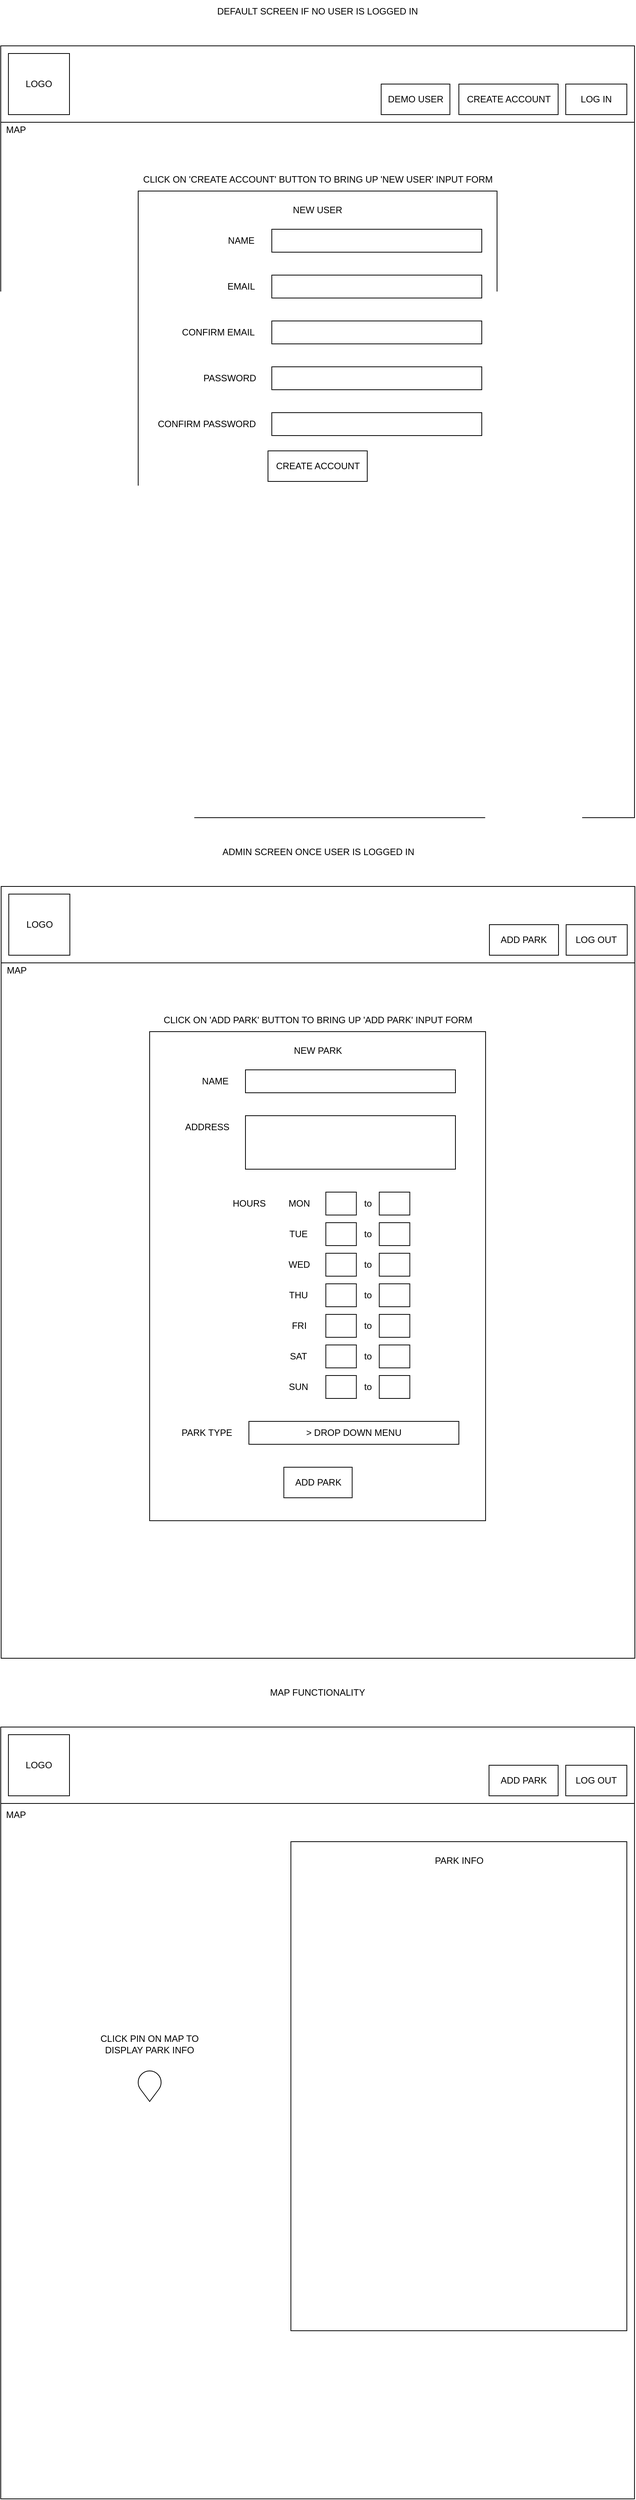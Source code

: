 <mxfile version="17.4.0" type="github">
  <diagram id="nZSB4Murl1Hl1DL9vQNt" name="Page-1">
    <mxGraphModel dx="1422" dy="727" grid="1" gridSize="10" guides="1" tooltips="1" connect="1" arrows="1" fold="1" page="1" pageScale="1" pageWidth="850" pageHeight="1100" math="0" shadow="0">
      <root>
        <mxCell id="0" />
        <mxCell id="1" parent="0" />
        <mxCell id="5viS-5EumuLUKx2FRzl0-1" value="" style="rounded=0;whiteSpace=wrap;html=1;" parent="1" vertex="1">
          <mxGeometry x="10" y="180" width="830" height="910" as="geometry" />
        </mxCell>
        <mxCell id="5viS-5EumuLUKx2FRzl0-3" value="" style="rounded=0;whiteSpace=wrap;html=1;" parent="1" vertex="1">
          <mxGeometry x="10" y="80" width="830" height="100" as="geometry" />
        </mxCell>
        <mxCell id="5viS-5EumuLUKx2FRzl0-4" value="" style="whiteSpace=wrap;html=1;aspect=fixed;" parent="1" vertex="1">
          <mxGeometry x="20" y="90" width="80" height="80" as="geometry" />
        </mxCell>
        <mxCell id="5viS-5EumuLUKx2FRzl0-5" value="LOGO" style="text;html=1;strokeColor=none;fillColor=none;align=center;verticalAlign=middle;whiteSpace=wrap;rounded=0;" parent="1" vertex="1">
          <mxGeometry x="30" y="115" width="60" height="30" as="geometry" />
        </mxCell>
        <mxCell id="5viS-5EumuLUKx2FRzl0-6" value="" style="rounded=0;whiteSpace=wrap;html=1;" parent="1" vertex="1">
          <mxGeometry x="750" y="130" width="80" height="40" as="geometry" />
        </mxCell>
        <mxCell id="5viS-5EumuLUKx2FRzl0-7" value="LOG IN" style="text;html=1;strokeColor=none;fillColor=none;align=center;verticalAlign=middle;whiteSpace=wrap;rounded=0;" parent="1" vertex="1">
          <mxGeometry x="765" y="140" width="50" height="20" as="geometry" />
        </mxCell>
        <mxCell id="5viS-5EumuLUKx2FRzl0-8" value="" style="rounded=0;whiteSpace=wrap;html=1;" parent="1" vertex="1">
          <mxGeometry x="610" y="130" width="130" height="40" as="geometry" />
        </mxCell>
        <mxCell id="5viS-5EumuLUKx2FRzl0-9" value="CREATE ACCOUNT" style="text;html=1;strokeColor=none;fillColor=none;align=center;verticalAlign=middle;whiteSpace=wrap;rounded=0;" parent="1" vertex="1">
          <mxGeometry x="617.5" y="140" width="115" height="20" as="geometry" />
        </mxCell>
        <mxCell id="5viS-5EumuLUKx2FRzl0-12" value="" style="rounded=0;whiteSpace=wrap;html=1;" parent="1" vertex="1">
          <mxGeometry x="190" y="270" width="470" height="400" as="geometry" />
        </mxCell>
        <mxCell id="5viS-5EumuLUKx2FRzl0-13" value="NEW USER" style="text;html=1;strokeColor=none;fillColor=none;align=center;verticalAlign=middle;whiteSpace=wrap;rounded=0;" parent="1" vertex="1">
          <mxGeometry x="375" y="280" width="100" height="30" as="geometry" />
        </mxCell>
        <mxCell id="5viS-5EumuLUKx2FRzl0-14" value="" style="rounded=0;whiteSpace=wrap;html=1;" parent="1" vertex="1">
          <mxGeometry x="365" y="320" width="275" height="30" as="geometry" />
        </mxCell>
        <mxCell id="5viS-5EumuLUKx2FRzl0-15" value="" style="rounded=0;whiteSpace=wrap;html=1;" parent="1" vertex="1">
          <mxGeometry x="365" y="380" width="275" height="30" as="geometry" />
        </mxCell>
        <mxCell id="5viS-5EumuLUKx2FRzl0-16" value="" style="rounded=0;whiteSpace=wrap;html=1;" parent="1" vertex="1">
          <mxGeometry x="365" y="440" width="275" height="30" as="geometry" />
        </mxCell>
        <mxCell id="5viS-5EumuLUKx2FRzl0-17" value="" style="rounded=0;whiteSpace=wrap;html=1;" parent="1" vertex="1">
          <mxGeometry x="365" y="500" width="275" height="30" as="geometry" />
        </mxCell>
        <mxCell id="5viS-5EumuLUKx2FRzl0-19" value="NAME" style="text;html=1;strokeColor=none;fillColor=none;align=center;verticalAlign=middle;whiteSpace=wrap;rounded=0;" parent="1" vertex="1">
          <mxGeometry x="300" y="320" width="50" height="30" as="geometry" />
        </mxCell>
        <mxCell id="5viS-5EumuLUKx2FRzl0-20" value="EMAIL" style="text;html=1;strokeColor=none;fillColor=none;align=center;verticalAlign=middle;whiteSpace=wrap;rounded=0;" parent="1" vertex="1">
          <mxGeometry x="300" y="380" width="50" height="30" as="geometry" />
        </mxCell>
        <mxCell id="5viS-5EumuLUKx2FRzl0-21" value="CONFIRM EMAIL" style="text;html=1;strokeColor=none;fillColor=none;align=center;verticalAlign=middle;whiteSpace=wrap;rounded=0;" parent="1" vertex="1">
          <mxGeometry x="240" y="440" width="110" height="30" as="geometry" />
        </mxCell>
        <mxCell id="5viS-5EumuLUKx2FRzl0-22" value="PASSWORD" style="text;html=1;strokeColor=none;fillColor=none;align=center;verticalAlign=middle;whiteSpace=wrap;rounded=0;" parent="1" vertex="1">
          <mxGeometry x="270" y="500" width="80" height="30" as="geometry" />
        </mxCell>
        <mxCell id="5viS-5EumuLUKx2FRzl0-23" value="" style="rounded=0;whiteSpace=wrap;html=1;" parent="1" vertex="1">
          <mxGeometry x="365" y="560" width="275" height="30" as="geometry" />
        </mxCell>
        <mxCell id="5viS-5EumuLUKx2FRzl0-24" value="CONFIRM PASSWORD" style="text;html=1;strokeColor=none;fillColor=none;align=center;verticalAlign=middle;whiteSpace=wrap;rounded=0;" parent="1" vertex="1">
          <mxGeometry x="210" y="560" width="140" height="30" as="geometry" />
        </mxCell>
        <mxCell id="5viS-5EumuLUKx2FRzl0-25" value="" style="rounded=0;whiteSpace=wrap;html=1;" parent="1" vertex="1">
          <mxGeometry x="360" y="610" width="130" height="40" as="geometry" />
        </mxCell>
        <mxCell id="5viS-5EumuLUKx2FRzl0-26" value="CREATE ACCOUNT" style="text;html=1;strokeColor=none;fillColor=none;align=center;verticalAlign=middle;whiteSpace=wrap;rounded=0;" parent="1" vertex="1">
          <mxGeometry x="367.5" y="620" width="115" height="20" as="geometry" />
        </mxCell>
        <mxCell id="2tSaComDPGGrtQOq0Lqq-1" value="CLICK ON &#39;CREATE ACCOUNT&#39; BUTTON TO BRING UP &#39;NEW USER&#39; INPUT FORM" style="text;html=1;strokeColor=none;fillColor=none;align=center;verticalAlign=middle;whiteSpace=wrap;rounded=0;" vertex="1" parent="1">
          <mxGeometry x="188" y="240" width="475" height="30" as="geometry" />
        </mxCell>
        <mxCell id="2tSaComDPGGrtQOq0Lqq-2" value="DEFAULT SCREEN IF NO USER IS LOGGED IN" style="text;html=1;strokeColor=none;fillColor=none;align=center;verticalAlign=middle;whiteSpace=wrap;rounded=0;" vertex="1" parent="1">
          <mxGeometry x="285" y="20" width="280" height="30" as="geometry" />
        </mxCell>
        <mxCell id="2tSaComDPGGrtQOq0Lqq-3" value="MAP" style="text;html=1;strokeColor=none;fillColor=none;align=center;verticalAlign=middle;whiteSpace=wrap;rounded=0;" vertex="1" parent="1">
          <mxGeometry x="10" y="180" width="40" height="20" as="geometry" />
        </mxCell>
        <mxCell id="2tSaComDPGGrtQOq0Lqq-4" value="" style="rounded=0;whiteSpace=wrap;html=1;" vertex="1" parent="1">
          <mxGeometry x="10.5" y="1280" width="830" height="910" as="geometry" />
        </mxCell>
        <mxCell id="2tSaComDPGGrtQOq0Lqq-5" value="" style="rounded=0;whiteSpace=wrap;html=1;" vertex="1" parent="1">
          <mxGeometry x="10.5" y="1180" width="830" height="100" as="geometry" />
        </mxCell>
        <mxCell id="2tSaComDPGGrtQOq0Lqq-6" value="" style="whiteSpace=wrap;html=1;aspect=fixed;" vertex="1" parent="1">
          <mxGeometry x="20.5" y="1190" width="80" height="80" as="geometry" />
        </mxCell>
        <mxCell id="2tSaComDPGGrtQOq0Lqq-7" value="LOGO" style="text;html=1;strokeColor=none;fillColor=none;align=center;verticalAlign=middle;whiteSpace=wrap;rounded=0;" vertex="1" parent="1">
          <mxGeometry x="30.5" y="1215" width="60" height="30" as="geometry" />
        </mxCell>
        <mxCell id="2tSaComDPGGrtQOq0Lqq-8" value="" style="rounded=0;whiteSpace=wrap;html=1;" vertex="1" parent="1">
          <mxGeometry x="750.5" y="1230" width="80" height="40" as="geometry" />
        </mxCell>
        <mxCell id="2tSaComDPGGrtQOq0Lqq-9" value="LOG OUT" style="text;html=1;strokeColor=none;fillColor=none;align=center;verticalAlign=middle;whiteSpace=wrap;rounded=0;" vertex="1" parent="1">
          <mxGeometry x="762.25" y="1240" width="55.5" height="20" as="geometry" />
        </mxCell>
        <mxCell id="2tSaComDPGGrtQOq0Lqq-10" value="" style="rounded=0;whiteSpace=wrap;html=1;" vertex="1" parent="1">
          <mxGeometry x="650" y="1230" width="90.5" height="40" as="geometry" />
        </mxCell>
        <mxCell id="2tSaComDPGGrtQOq0Lqq-11" value="ADD PARK" style="text;html=1;strokeColor=none;fillColor=none;align=center;verticalAlign=middle;whiteSpace=wrap;rounded=0;" vertex="1" parent="1">
          <mxGeometry x="659.25" y="1240" width="72" height="20" as="geometry" />
        </mxCell>
        <mxCell id="2tSaComDPGGrtQOq0Lqq-12" value="" style="rounded=0;whiteSpace=wrap;html=1;" vertex="1" parent="1">
          <mxGeometry x="205" y="1370" width="440" height="640" as="geometry" />
        </mxCell>
        <mxCell id="2tSaComDPGGrtQOq0Lqq-13" value="NEW PARK" style="text;html=1;strokeColor=none;fillColor=none;align=center;verticalAlign=middle;whiteSpace=wrap;rounded=0;" vertex="1" parent="1">
          <mxGeometry x="383" y="1380" width="84.5" height="30" as="geometry" />
        </mxCell>
        <mxCell id="2tSaComDPGGrtQOq0Lqq-14" value="" style="rounded=0;whiteSpace=wrap;html=1;" vertex="1" parent="1">
          <mxGeometry x="330.5" y="1420" width="275" height="30" as="geometry" />
        </mxCell>
        <mxCell id="2tSaComDPGGrtQOq0Lqq-15" value="" style="rounded=0;whiteSpace=wrap;html=1;" vertex="1" parent="1">
          <mxGeometry x="330.5" y="1480" width="275" height="70" as="geometry" />
        </mxCell>
        <mxCell id="2tSaComDPGGrtQOq0Lqq-16" value="" style="rounded=0;whiteSpace=wrap;html=1;" vertex="1" parent="1">
          <mxGeometry x="435.75" y="1580" width="40" height="30" as="geometry" />
        </mxCell>
        <mxCell id="2tSaComDPGGrtQOq0Lqq-17" value="&amp;gt; DROP DOWN MENU" style="rounded=0;whiteSpace=wrap;html=1;" vertex="1" parent="1">
          <mxGeometry x="335" y="1880" width="275" height="30" as="geometry" />
        </mxCell>
        <mxCell id="2tSaComDPGGrtQOq0Lqq-18" value="NAME" style="text;html=1;strokeColor=none;fillColor=none;align=center;verticalAlign=middle;whiteSpace=wrap;rounded=0;" vertex="1" parent="1">
          <mxGeometry x="265.5" y="1420" width="50" height="30" as="geometry" />
        </mxCell>
        <mxCell id="2tSaComDPGGrtQOq0Lqq-19" value="ADDRESS" style="text;html=1;strokeColor=none;fillColor=none;align=center;verticalAlign=middle;whiteSpace=wrap;rounded=0;" vertex="1" parent="1">
          <mxGeometry x="245" y="1480" width="70.5" height="30" as="geometry" />
        </mxCell>
        <mxCell id="2tSaComDPGGrtQOq0Lqq-20" value="HOURS" style="text;html=1;strokeColor=none;fillColor=none;align=center;verticalAlign=middle;whiteSpace=wrap;rounded=0;" vertex="1" parent="1">
          <mxGeometry x="305" y="1580" width="60.5" height="30" as="geometry" />
        </mxCell>
        <mxCell id="2tSaComDPGGrtQOq0Lqq-21" value="PARK TYPE" style="text;html=1;strokeColor=none;fillColor=none;align=center;verticalAlign=middle;whiteSpace=wrap;rounded=0;" vertex="1" parent="1">
          <mxGeometry x="240" y="1880" width="80" height="30" as="geometry" />
        </mxCell>
        <mxCell id="2tSaComDPGGrtQOq0Lqq-24" value="" style="rounded=0;whiteSpace=wrap;html=1;" vertex="1" parent="1">
          <mxGeometry x="380.75" y="1940" width="89.5" height="40" as="geometry" />
        </mxCell>
        <mxCell id="2tSaComDPGGrtQOq0Lqq-25" value="ADD PARK" style="text;html=1;strokeColor=none;fillColor=none;align=center;verticalAlign=middle;whiteSpace=wrap;rounded=0;" vertex="1" parent="1">
          <mxGeometry x="389.5" y="1950" width="72" height="20" as="geometry" />
        </mxCell>
        <mxCell id="2tSaComDPGGrtQOq0Lqq-26" value="CLICK ON &#39;ADD PARK&#39; BUTTON TO BRING UP &#39;ADD PARK&#39; INPUT FORM" style="text;html=1;strokeColor=none;fillColor=none;align=center;verticalAlign=middle;whiteSpace=wrap;rounded=0;" vertex="1" parent="1">
          <mxGeometry x="188" y="1340" width="475" height="30" as="geometry" />
        </mxCell>
        <mxCell id="2tSaComDPGGrtQOq0Lqq-27" value="ADMIN SCREEN ONCE USER IS LOGGED IN" style="text;html=1;strokeColor=none;fillColor=none;align=center;verticalAlign=middle;whiteSpace=wrap;rounded=0;" vertex="1" parent="1">
          <mxGeometry x="285.5" y="1120" width="280" height="30" as="geometry" />
        </mxCell>
        <mxCell id="2tSaComDPGGrtQOq0Lqq-28" value="MAP" style="text;html=1;strokeColor=none;fillColor=none;align=center;verticalAlign=middle;whiteSpace=wrap;rounded=0;" vertex="1" parent="1">
          <mxGeometry x="10.5" y="1280" width="40" height="20" as="geometry" />
        </mxCell>
        <mxCell id="2tSaComDPGGrtQOq0Lqq-29" value="MON" style="text;html=1;strokeColor=none;fillColor=none;align=center;verticalAlign=middle;whiteSpace=wrap;rounded=0;" vertex="1" parent="1">
          <mxGeometry x="380.5" y="1580" width="40" height="30" as="geometry" />
        </mxCell>
        <mxCell id="2tSaComDPGGrtQOq0Lqq-30" value="TUE" style="text;html=1;strokeColor=none;fillColor=none;align=center;verticalAlign=middle;whiteSpace=wrap;rounded=0;" vertex="1" parent="1">
          <mxGeometry x="380" y="1620" width="40" height="30" as="geometry" />
        </mxCell>
        <mxCell id="2tSaComDPGGrtQOq0Lqq-32" value="to" style="text;html=1;strokeColor=none;fillColor=none;align=center;verticalAlign=middle;whiteSpace=wrap;rounded=0;" vertex="1" parent="1">
          <mxGeometry x="475.75" y="1580" width="30" height="30" as="geometry" />
        </mxCell>
        <mxCell id="2tSaComDPGGrtQOq0Lqq-33" value="" style="rounded=0;whiteSpace=wrap;html=1;" vertex="1" parent="1">
          <mxGeometry x="505.75" y="1580" width="40" height="30" as="geometry" />
        </mxCell>
        <mxCell id="2tSaComDPGGrtQOq0Lqq-35" value="" style="rounded=0;whiteSpace=wrap;html=1;" vertex="1" parent="1">
          <mxGeometry x="435.75" y="1620" width="40" height="30" as="geometry" />
        </mxCell>
        <mxCell id="2tSaComDPGGrtQOq0Lqq-36" value="to" style="text;html=1;strokeColor=none;fillColor=none;align=center;verticalAlign=middle;whiteSpace=wrap;rounded=0;" vertex="1" parent="1">
          <mxGeometry x="475.75" y="1620" width="30" height="30" as="geometry" />
        </mxCell>
        <mxCell id="2tSaComDPGGrtQOq0Lqq-37" value="" style="rounded=0;whiteSpace=wrap;html=1;" vertex="1" parent="1">
          <mxGeometry x="505.75" y="1620" width="40" height="30" as="geometry" />
        </mxCell>
        <mxCell id="2tSaComDPGGrtQOq0Lqq-38" value="" style="rounded=0;whiteSpace=wrap;html=1;" vertex="1" parent="1">
          <mxGeometry x="435.75" y="1660" width="40" height="30" as="geometry" />
        </mxCell>
        <mxCell id="2tSaComDPGGrtQOq0Lqq-39" value="WED" style="text;html=1;strokeColor=none;fillColor=none;align=center;verticalAlign=middle;whiteSpace=wrap;rounded=0;" vertex="1" parent="1">
          <mxGeometry x="380.5" y="1660" width="40" height="30" as="geometry" />
        </mxCell>
        <mxCell id="2tSaComDPGGrtQOq0Lqq-40" value="THU" style="text;html=1;strokeColor=none;fillColor=none;align=center;verticalAlign=middle;whiteSpace=wrap;rounded=0;" vertex="1" parent="1">
          <mxGeometry x="380" y="1700" width="40" height="30" as="geometry" />
        </mxCell>
        <mxCell id="2tSaComDPGGrtQOq0Lqq-41" value="to" style="text;html=1;strokeColor=none;fillColor=none;align=center;verticalAlign=middle;whiteSpace=wrap;rounded=0;" vertex="1" parent="1">
          <mxGeometry x="475.75" y="1660" width="30" height="30" as="geometry" />
        </mxCell>
        <mxCell id="2tSaComDPGGrtQOq0Lqq-42" value="" style="rounded=0;whiteSpace=wrap;html=1;" vertex="1" parent="1">
          <mxGeometry x="505.75" y="1660" width="40" height="30" as="geometry" />
        </mxCell>
        <mxCell id="2tSaComDPGGrtQOq0Lqq-43" value="" style="rounded=0;whiteSpace=wrap;html=1;" vertex="1" parent="1">
          <mxGeometry x="435.75" y="1700" width="40" height="30" as="geometry" />
        </mxCell>
        <mxCell id="2tSaComDPGGrtQOq0Lqq-44" value="to" style="text;html=1;strokeColor=none;fillColor=none;align=center;verticalAlign=middle;whiteSpace=wrap;rounded=0;" vertex="1" parent="1">
          <mxGeometry x="475.75" y="1700" width="30" height="30" as="geometry" />
        </mxCell>
        <mxCell id="2tSaComDPGGrtQOq0Lqq-45" value="" style="rounded=0;whiteSpace=wrap;html=1;" vertex="1" parent="1">
          <mxGeometry x="505.75" y="1700" width="40" height="30" as="geometry" />
        </mxCell>
        <mxCell id="2tSaComDPGGrtQOq0Lqq-46" value="" style="rounded=0;whiteSpace=wrap;html=1;" vertex="1" parent="1">
          <mxGeometry x="435.75" y="1740" width="40" height="30" as="geometry" />
        </mxCell>
        <mxCell id="2tSaComDPGGrtQOq0Lqq-47" value="FRI" style="text;html=1;strokeColor=none;fillColor=none;align=center;verticalAlign=middle;whiteSpace=wrap;rounded=0;" vertex="1" parent="1">
          <mxGeometry x="380.5" y="1740" width="40" height="30" as="geometry" />
        </mxCell>
        <mxCell id="2tSaComDPGGrtQOq0Lqq-48" value="SAT" style="text;html=1;strokeColor=none;fillColor=none;align=center;verticalAlign=middle;whiteSpace=wrap;rounded=0;" vertex="1" parent="1">
          <mxGeometry x="380" y="1780" width="40" height="30" as="geometry" />
        </mxCell>
        <mxCell id="2tSaComDPGGrtQOq0Lqq-49" value="to" style="text;html=1;strokeColor=none;fillColor=none;align=center;verticalAlign=middle;whiteSpace=wrap;rounded=0;" vertex="1" parent="1">
          <mxGeometry x="475.75" y="1740" width="30" height="30" as="geometry" />
        </mxCell>
        <mxCell id="2tSaComDPGGrtQOq0Lqq-50" value="" style="rounded=0;whiteSpace=wrap;html=1;" vertex="1" parent="1">
          <mxGeometry x="505.75" y="1740" width="40" height="30" as="geometry" />
        </mxCell>
        <mxCell id="2tSaComDPGGrtQOq0Lqq-51" value="" style="rounded=0;whiteSpace=wrap;html=1;" vertex="1" parent="1">
          <mxGeometry x="435.75" y="1780" width="40" height="30" as="geometry" />
        </mxCell>
        <mxCell id="2tSaComDPGGrtQOq0Lqq-52" value="to" style="text;html=1;strokeColor=none;fillColor=none;align=center;verticalAlign=middle;whiteSpace=wrap;rounded=0;" vertex="1" parent="1">
          <mxGeometry x="475.75" y="1780" width="30" height="30" as="geometry" />
        </mxCell>
        <mxCell id="2tSaComDPGGrtQOq0Lqq-53" value="" style="rounded=0;whiteSpace=wrap;html=1;" vertex="1" parent="1">
          <mxGeometry x="505.75" y="1780" width="40" height="30" as="geometry" />
        </mxCell>
        <mxCell id="2tSaComDPGGrtQOq0Lqq-54" value="SUN" style="text;html=1;strokeColor=none;fillColor=none;align=center;verticalAlign=middle;whiteSpace=wrap;rounded=0;" vertex="1" parent="1">
          <mxGeometry x="380" y="1820" width="40" height="30" as="geometry" />
        </mxCell>
        <mxCell id="2tSaComDPGGrtQOq0Lqq-55" value="" style="rounded=0;whiteSpace=wrap;html=1;" vertex="1" parent="1">
          <mxGeometry x="435.75" y="1820" width="40" height="30" as="geometry" />
        </mxCell>
        <mxCell id="2tSaComDPGGrtQOq0Lqq-56" value="to" style="text;html=1;strokeColor=none;fillColor=none;align=center;verticalAlign=middle;whiteSpace=wrap;rounded=0;" vertex="1" parent="1">
          <mxGeometry x="475.75" y="1820" width="30" height="30" as="geometry" />
        </mxCell>
        <mxCell id="2tSaComDPGGrtQOq0Lqq-57" value="" style="rounded=0;whiteSpace=wrap;html=1;" vertex="1" parent="1">
          <mxGeometry x="505.75" y="1820" width="40" height="30" as="geometry" />
        </mxCell>
        <mxCell id="2tSaComDPGGrtQOq0Lqq-58" value="" style="rounded=0;whiteSpace=wrap;html=1;" vertex="1" parent="1">
          <mxGeometry x="10" y="2380" width="830" height="910" as="geometry" />
        </mxCell>
        <mxCell id="2tSaComDPGGrtQOq0Lqq-59" value="" style="rounded=0;whiteSpace=wrap;html=1;" vertex="1" parent="1">
          <mxGeometry x="10" y="2280" width="830" height="100" as="geometry" />
        </mxCell>
        <mxCell id="2tSaComDPGGrtQOq0Lqq-60" value="" style="whiteSpace=wrap;html=1;aspect=fixed;" vertex="1" parent="1">
          <mxGeometry x="20" y="2290" width="80" height="80" as="geometry" />
        </mxCell>
        <mxCell id="2tSaComDPGGrtQOq0Lqq-61" value="LOGO" style="text;html=1;strokeColor=none;fillColor=none;align=center;verticalAlign=middle;whiteSpace=wrap;rounded=0;" vertex="1" parent="1">
          <mxGeometry x="30" y="2315" width="60" height="30" as="geometry" />
        </mxCell>
        <mxCell id="2tSaComDPGGrtQOq0Lqq-62" value="" style="rounded=0;whiteSpace=wrap;html=1;" vertex="1" parent="1">
          <mxGeometry x="750" y="2330" width="80" height="40" as="geometry" />
        </mxCell>
        <mxCell id="2tSaComDPGGrtQOq0Lqq-63" value="LOG OUT" style="text;html=1;strokeColor=none;fillColor=none;align=center;verticalAlign=middle;whiteSpace=wrap;rounded=0;" vertex="1" parent="1">
          <mxGeometry x="761.75" y="2340" width="55.5" height="20" as="geometry" />
        </mxCell>
        <mxCell id="2tSaComDPGGrtQOq0Lqq-64" value="" style="rounded=0;whiteSpace=wrap;html=1;" vertex="1" parent="1">
          <mxGeometry x="649.5" y="2330" width="90.5" height="40" as="geometry" />
        </mxCell>
        <mxCell id="2tSaComDPGGrtQOq0Lqq-65" value="ADD PARK" style="text;html=1;strokeColor=none;fillColor=none;align=center;verticalAlign=middle;whiteSpace=wrap;rounded=0;" vertex="1" parent="1">
          <mxGeometry x="658.75" y="2340" width="72" height="20" as="geometry" />
        </mxCell>
        <mxCell id="2tSaComDPGGrtQOq0Lqq-66" value="" style="rounded=0;whiteSpace=wrap;html=1;" vertex="1" parent="1">
          <mxGeometry x="390" y="2430" width="440" height="640" as="geometry" />
        </mxCell>
        <mxCell id="2tSaComDPGGrtQOq0Lqq-67" value="PARK INFO" style="text;html=1;strokeColor=none;fillColor=none;align=center;verticalAlign=middle;whiteSpace=wrap;rounded=0;" vertex="1" parent="1">
          <mxGeometry x="560.56" y="2430" width="98.87" height="50" as="geometry" />
        </mxCell>
        <mxCell id="2tSaComDPGGrtQOq0Lqq-79" value="MAP FUNCTIONALITY" style="text;html=1;strokeColor=none;fillColor=none;align=center;verticalAlign=middle;whiteSpace=wrap;rounded=0;" vertex="1" parent="1">
          <mxGeometry x="285" y="2220" width="280" height="30" as="geometry" />
        </mxCell>
        <mxCell id="2tSaComDPGGrtQOq0Lqq-80" value="MAP" style="text;html=1;strokeColor=none;fillColor=none;align=center;verticalAlign=middle;whiteSpace=wrap;rounded=0;" vertex="1" parent="1">
          <mxGeometry x="10" y="2380" width="40" height="30" as="geometry" />
        </mxCell>
        <mxCell id="2tSaComDPGGrtQOq0Lqq-109" value="" style="verticalLabelPosition=bottom;verticalAlign=top;html=1;shape=mxgraph.basic.drop;rotation=-180;" vertex="1" parent="1">
          <mxGeometry x="190" y="2730" width="30" height="40" as="geometry" />
        </mxCell>
        <mxCell id="2tSaComDPGGrtQOq0Lqq-110" value="CLICK PIN ON MAP TO DISPLAY PARK INFO" style="text;html=1;strokeColor=none;fillColor=none;align=center;verticalAlign=middle;whiteSpace=wrap;rounded=0;" vertex="1" parent="1">
          <mxGeometry x="130" y="2670" width="150" height="50" as="geometry" />
        </mxCell>
        <mxCell id="2tSaComDPGGrtQOq0Lqq-111" value="" style="rounded=0;whiteSpace=wrap;html=1;" vertex="1" parent="1">
          <mxGeometry x="508.25" y="130" width="90" height="40" as="geometry" />
        </mxCell>
        <mxCell id="2tSaComDPGGrtQOq0Lqq-112" value="DEMO USER" style="text;html=1;strokeColor=none;fillColor=none;align=center;verticalAlign=middle;whiteSpace=wrap;rounded=0;" vertex="1" parent="1">
          <mxGeometry x="505.75" y="140" width="95" height="20" as="geometry" />
        </mxCell>
      </root>
    </mxGraphModel>
  </diagram>
</mxfile>
